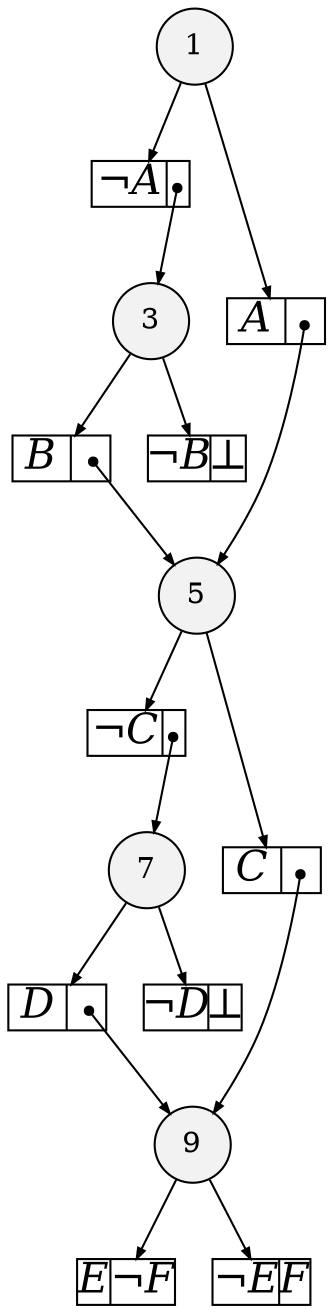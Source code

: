 
digraph sdd {

overlap=false

{rank=same; n20 }
{rank=same; n23 }
{rank=same; n24 }
{rank=same; n25 }
{rank=same; n26 }

n20 [label= "9",style=filled,fillcolor=gray95,shape=circle,height=.25,width=.25]; 
n20e0
      [label= "<L>E|<R>&not;F",
      shape=record,
      fontsize=20,
      fontname="Times-Italic",
      fillcolor=white,
      style=filled,
      fixedsize=true,
      height=.30, 
      width=.65];

n20->n20e0 [arrowsize=.50];
n20e1
      [label= "<L>&not;E|<R>F",
      shape=record,
      fontsize=20,
      fontname="Times-Italic",
      fillcolor=white,
      style=filled,
      fixedsize=true,
      height=.30, 
      width=.65];

n20->n20e1 [arrowsize=.50];
n23 [label= "7",style=filled,fillcolor=gray95,shape=circle,height=.25,width=.25]; 
n23e0
      [label= "<L>D|<R>",
      shape=record,
      fontsize=20,
      fontname="Times-Italic",
      fillcolor=white,
      style=filled,
      fixedsize=true,
      height=.30, 
      width=.65];

n23->n23e0 [arrowsize=.50];
n23e0:R:c->n20 [arrowsize=.50,tailclip=false,arrowtail=dot,dir=both];
n23e1
      [label= "<L>&not;D|<R>&#8869;",
      shape=record,
      fontsize=20,
      fontname="Times-Italic",
      fillcolor=white,
      style=filled,
      fixedsize=true,
      height=.30, 
      width=.65];

n23->n23e1 [arrowsize=.50];
n24 [label= "5",style=filled,fillcolor=gray95,shape=circle,height=.25,width=.25]; 
n24e0
      [label= "<L>&not;C|<R>",
      shape=record,
      fontsize=20,
      fontname="Times-Italic",
      fillcolor=white,
      style=filled,
      fixedsize=true,
      height=.30, 
      width=.65];

n24->n24e0 [arrowsize=.50];
n24e0:R:c->n23 [arrowsize=.50,tailclip=false,arrowtail=dot,dir=both];
n24e1
      [label= "<L>C|<R>",
      shape=record,
      fontsize=20,
      fontname="Times-Italic",
      fillcolor=white,
      style=filled,
      fixedsize=true,
      height=.30, 
      width=.65];

n24->n24e1 [arrowsize=.50];
n24e1:R:c->n20 [arrowsize=.50,tailclip=false,arrowtail=dot,dir=both];
n25 [label= "3",style=filled,fillcolor=gray95,shape=circle,height=.25,width=.25]; 
n25e0
      [label= "<L>B|<R>",
      shape=record,
      fontsize=20,
      fontname="Times-Italic",
      fillcolor=white,
      style=filled,
      fixedsize=true,
      height=.30, 
      width=.65];

n25->n25e0 [arrowsize=.50];
n25e0:R:c->n24 [arrowsize=.50,tailclip=false,arrowtail=dot,dir=both];
n25e1
      [label= "<L>&not;B|<R>&#8869;",
      shape=record,
      fontsize=20,
      fontname="Times-Italic",
      fillcolor=white,
      style=filled,
      fixedsize=true,
      height=.30, 
      width=.65];

n25->n25e1 [arrowsize=.50];
n26 [label= "1",style=filled,fillcolor=gray95,shape=circle,height=.25,width=.25]; 
n26e0
      [label= "<L>&not;A|<R>",
      shape=record,
      fontsize=20,
      fontname="Times-Italic",
      fillcolor=white,
      style=filled,
      fixedsize=true,
      height=.30, 
      width=.65];

n26->n26e0 [arrowsize=.50];
n26e0:R:c->n25 [arrowsize=.50,tailclip=false,arrowtail=dot,dir=both];
n26e1
      [label= "<L>A|<R>",
      shape=record,
      fontsize=20,
      fontname="Times-Italic",
      fillcolor=white,
      style=filled,
      fixedsize=true,
      height=.30, 
      width=.65];

n26->n26e1 [arrowsize=.50];
n26e1:R:c->n24 [arrowsize=.50,tailclip=false,arrowtail=dot,dir=both];


}
